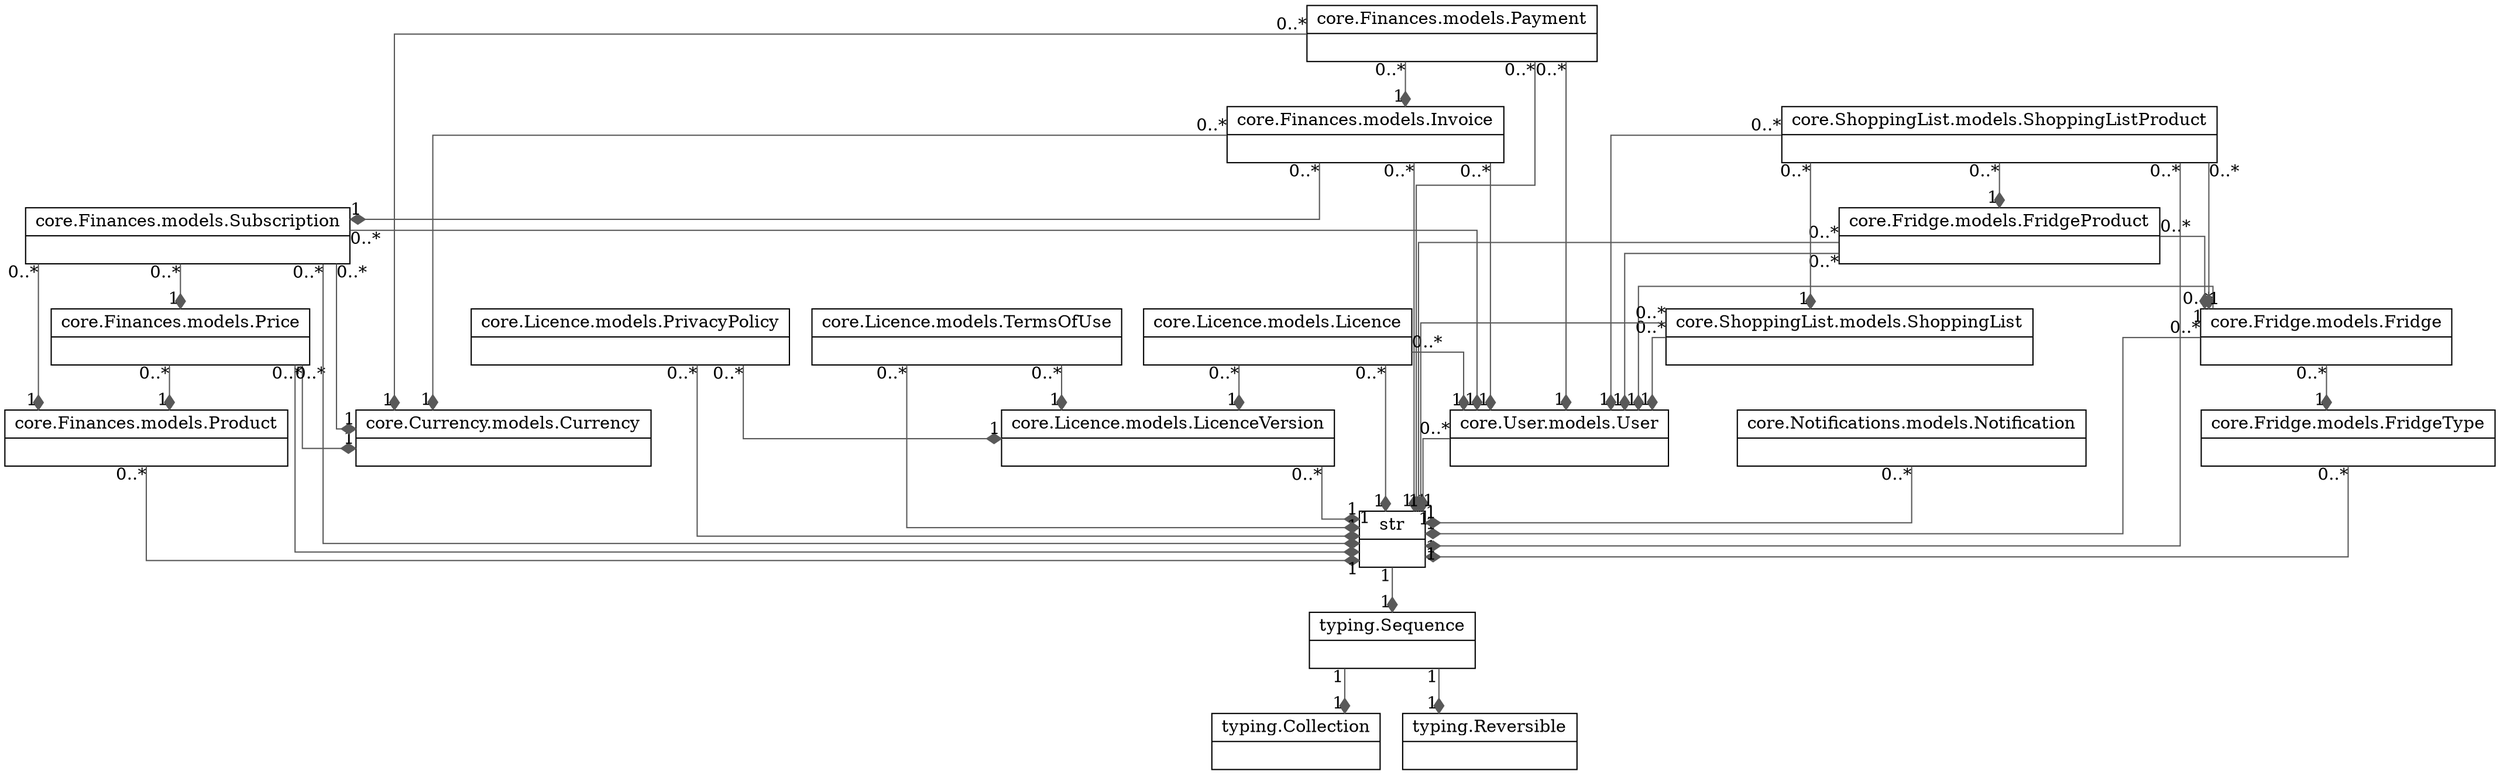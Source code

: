 digraph "#pocket-fridge" {

splines  = ortho;
fontname = "Inconsolata";

node [colorscheme = ylgnbu4];
edge [colorscheme = dark28, dir = both];

"core.Currency.models.Currency"                [shape = record, pos = "-2.771,5.944!"    , label = "{ core.Currency.models.Currency |  }"];
"core.Finances.models.Invoice"                 [shape = record, pos = "3.860,1.694!"     , label = "{ core.Finances.models.Invoice |  }"];
"core.Finances.models.Payment"                 [shape = record, pos = "0.976,0.583!"     , label = "{ core.Finances.models.Payment |  }"];
"core.Finances.models.Price"                   [shape = record, pos = "2.490,4.667!"     , label = "{ core.Finances.models.Price |  }"];
"core.Finances.models.Product"                 [shape = record, pos = "1.340,5.944!"     , label = "{ core.Finances.models.Product |  }"];
"core.Finances.models.Subscription"            [shape = record, pos = "1.318,2.972!"     , label = "{ core.Finances.models.Subscription |  }"];
"core.Fridge.models.Fridge"                    [shape = record, pos = "10.644,2.972!"    , label = "{ core.Fridge.models.Fridge |  }"];
"core.Fridge.models.FridgeProduct"             [shape = record, pos = "10.753,1.694!"    , label = "{ core.Fridge.models.FridgeProduct |  }"];
"core.Fridge.models.FridgeType"                [shape = record, pos = "9.363,5.944!"     , label = "{ core.Fridge.models.FridgeType |  }"];
"core.Licence.models.Licence"                  [shape = record, pos = "19.228,2.972!"    , label = "{ core.Licence.models.Licence |  }"];
"core.Licence.models.LicenceVersion"           [shape = record, pos = "23.047,4.667!"    , label = "{ core.Licence.models.LicenceVersion |  }"];
"core.Licence.models.PrivacyPolicy"            [shape = record, pos = "23.476,2.972!"    , label = "{ core.Licence.models.PrivacyPolicy |  }"];
"core.Licence.models.TermsOfUse"               [shape = record, pos = "27.878,2.972!"    , label = "{ core.Licence.models.TermsOfUse |  }"];
"core.Notifications.models.Notification"       [shape = record, pos = "32.212,5.944!"    , label = "{ core.Notifications.models.Notification |  }"];
"core.ShoppingList.models.ShoppingList"        [shape = record, pos = "14.228,2.972!"    , label = "{ core.ShoppingList.models.ShoppingList |  }"];
"core.ShoppingList.models.ShoppingListProduct" [shape = record, pos = "9.542,0.583!"     , label = "{ core.ShoppingList.models.ShoppingListProduct |  }"];
"core.User.models.User"                        [shape = record, pos = "7.064,4.667!"     , label = "{ core.User.models.User |  }"];
str                                            [shape = record, pos = "15.290,7.056!"    , label = "{ str |  }"];
"typing.Collection"                            [shape = record, pos = "15.814,9.222!"    , label = "{ typing.Collection |  }"];
"typing.Reversible"                            [shape = record, pos = "13.231,9.222!"    , label = "{ typing.Reversible |  }"];
"typing.Sequence"                              [shape = record, pos = "14.547,8.139!"    , label = "{ typing.Sequence |  }"];

"core.Finances.models.Invoice"                 -> "core.Currency.models.Currency"                [color = "#595959", style = solid , arrowtail = none    , arrowhead = diamond , taillabel = "0..*", label = "", headlabel = "1"];
"core.Finances.models.Invoice"                 -> "core.Finances.models.Subscription"            [color = "#595959", style = solid , arrowtail = none    , arrowhead = diamond , taillabel = "0..*", label = "", headlabel = "1"];
"core.Finances.models.Invoice"                 -> "core.User.models.User"                        [color = "#595959", style = solid , arrowtail = none    , arrowhead = diamond , taillabel = "0..*", label = "", headlabel = "1"];
"core.Finances.models.Invoice"                 -> str                                            [color = "#595959", style = solid , arrowtail = none    , arrowhead = diamond , taillabel = "0..*", label = "", headlabel = "1"];
"core.Finances.models.Payment"                 -> "core.Currency.models.Currency"                [color = "#595959", style = solid , arrowtail = none    , arrowhead = diamond , taillabel = "0..*", label = "", headlabel = "1"];
"core.Finances.models.Payment"                 -> "core.Finances.models.Invoice"                 [color = "#595959", style = solid , arrowtail = none    , arrowhead = diamond , taillabel = "0..*", label = "", headlabel = "1"];
"core.Finances.models.Payment"                 -> "core.User.models.User"                        [color = "#595959", style = solid , arrowtail = none    , arrowhead = diamond , taillabel = "0..*", label = "", headlabel = "1"];
"core.Finances.models.Payment"                 -> str                                            [color = "#595959", style = solid , arrowtail = none    , arrowhead = diamond , taillabel = "0..*", label = "", headlabel = "1"];
"core.Finances.models.Price"                   -> "core.Currency.models.Currency"                [color = "#595959", style = solid , arrowtail = none    , arrowhead = diamond , taillabel = "0..*", label = "", headlabel = "1"];
"core.Finances.models.Price"                   -> "core.Finances.models.Product"                 [color = "#595959", style = solid , arrowtail = none    , arrowhead = diamond , taillabel = "0..*", label = "", headlabel = "1"];
"core.Finances.models.Price"                   -> str                                            [color = "#595959", style = solid , arrowtail = none    , arrowhead = diamond , taillabel = "0..*", label = "", headlabel = "1"];
"core.Finances.models.Product"                 -> str                                            [color = "#595959", style = solid , arrowtail = none    , arrowhead = diamond , taillabel = "0..*", label = "", headlabel = "1"];
"core.Finances.models.Subscription"            -> "core.Currency.models.Currency"                [color = "#595959", style = solid , arrowtail = none    , arrowhead = diamond , taillabel = "0..*", label = "", headlabel = "1"];
"core.Finances.models.Subscription"            -> "core.Finances.models.Price"                   [color = "#595959", style = solid , arrowtail = none    , arrowhead = diamond , taillabel = "0..*", label = "", headlabel = "1"];
"core.Finances.models.Subscription"            -> "core.Finances.models.Product"                 [color = "#595959", style = solid , arrowtail = none    , arrowhead = diamond , taillabel = "0..*", label = "", headlabel = "1"];
"core.Finances.models.Subscription"            -> "core.User.models.User"                        [color = "#595959", style = solid , arrowtail = none    , arrowhead = diamond , taillabel = "0..*", label = "", headlabel = "1"];
"core.Finances.models.Subscription"            -> str                                            [color = "#595959", style = solid , arrowtail = none    , arrowhead = diamond , taillabel = "0..*", label = "", headlabel = "1"];
"core.Fridge.models.Fridge"                    -> "core.Fridge.models.FridgeType"                [color = "#595959", style = solid , arrowtail = none    , arrowhead = diamond , taillabel = "0..*", label = "", headlabel = "1"];
"core.Fridge.models.Fridge"                    -> "core.User.models.User"                        [color = "#595959", style = solid , arrowtail = none    , arrowhead = diamond , taillabel = "0..*", label = "", headlabel = "1"];
"core.Fridge.models.Fridge"                    -> str                                            [color = "#595959", style = solid , arrowtail = none    , arrowhead = diamond , taillabel = "0..*", label = "", headlabel = "1"];
"core.Fridge.models.FridgeProduct"             -> "core.Fridge.models.Fridge"                    [color = "#595959", style = solid , arrowtail = none    , arrowhead = diamond , taillabel = "0..*", label = "", headlabel = "1"];
"core.Fridge.models.FridgeProduct"             -> "core.User.models.User"                        [color = "#595959", style = solid , arrowtail = none    , arrowhead = diamond , taillabel = "0..*", label = "", headlabel = "1"];
"core.Fridge.models.FridgeProduct"             -> str                                            [color = "#595959", style = solid , arrowtail = none    , arrowhead = diamond , taillabel = "0..*", label = "", headlabel = "1"];
"core.Fridge.models.FridgeType"                -> str                                            [color = "#595959", style = solid , arrowtail = none    , arrowhead = diamond , taillabel = "0..*", label = "", headlabel = "1"];
"core.Licence.models.Licence"                  -> "core.Licence.models.LicenceVersion"           [color = "#595959", style = solid , arrowtail = none    , arrowhead = diamond , taillabel = "0..*", label = "", headlabel = "1"];
"core.Licence.models.Licence"                  -> "core.User.models.User"                        [color = "#595959", style = solid , arrowtail = none    , arrowhead = diamond , taillabel = "0..*", label = "", headlabel = "1"];
"core.Licence.models.Licence"                  -> str                                            [color = "#595959", style = solid , arrowtail = none    , arrowhead = diamond , taillabel = "0..*", label = "", headlabel = "1"];
"core.Licence.models.LicenceVersion"           -> str                                            [color = "#595959", style = solid , arrowtail = none    , arrowhead = diamond , taillabel = "0..*", label = "", headlabel = "1"];
"core.Licence.models.PrivacyPolicy"            -> "core.Licence.models.LicenceVersion"           [color = "#595959", style = solid , arrowtail = none    , arrowhead = diamond , taillabel = "0..*", label = "", headlabel = "1"];
"core.Licence.models.PrivacyPolicy"            -> str                                            [color = "#595959", style = solid , arrowtail = none    , arrowhead = diamond , taillabel = "0..*", label = "", headlabel = "1"];
"core.Licence.models.TermsOfUse"               -> "core.Licence.models.LicenceVersion"           [color = "#595959", style = solid , arrowtail = none    , arrowhead = diamond , taillabel = "0..*", label = "", headlabel = "1"];
"core.Licence.models.TermsOfUse"               -> str                                            [color = "#595959", style = solid , arrowtail = none    , arrowhead = diamond , taillabel = "0..*", label = "", headlabel = "1"];
"core.Notifications.models.Notification"       -> str                                            [color = "#595959", style = solid , arrowtail = none    , arrowhead = diamond , taillabel = "0..*", label = "", headlabel = "1"];
"core.ShoppingList.models.ShoppingList"        -> "core.User.models.User"                        [color = "#595959", style = solid , arrowtail = none    , arrowhead = diamond , taillabel = "0..*", label = "", headlabel = "1"];
"core.ShoppingList.models.ShoppingList"        -> str                                            [color = "#595959", style = solid , arrowtail = none    , arrowhead = diamond , taillabel = "0..*", label = "", headlabel = "1"];
"core.ShoppingList.models.ShoppingListProduct" -> "core.Fridge.models.Fridge"                    [color = "#595959", style = solid , arrowtail = none    , arrowhead = diamond , taillabel = "0..*", label = "", headlabel = "1"];
"core.ShoppingList.models.ShoppingListProduct" -> "core.Fridge.models.FridgeProduct"             [color = "#595959", style = solid , arrowtail = none    , arrowhead = diamond , taillabel = "0..*", label = "", headlabel = "1"];
"core.ShoppingList.models.ShoppingListProduct" -> "core.ShoppingList.models.ShoppingList"        [color = "#595959", style = solid , arrowtail = none    , arrowhead = diamond , taillabel = "0..*", label = "", headlabel = "1"];
"core.ShoppingList.models.ShoppingListProduct" -> "core.User.models.User"                        [color = "#595959", style = solid , arrowtail = none    , arrowhead = diamond , taillabel = "0..*", label = "", headlabel = "1"];
"core.ShoppingList.models.ShoppingListProduct" -> str                                            [color = "#595959", style = solid , arrowtail = none    , arrowhead = diamond , taillabel = "0..*", label = "", headlabel = "1"];
"core.User.models.User"                        -> str                                            [color = "#595959", style = solid , arrowtail = none    , arrowhead = diamond , taillabel = "0..*", label = "", headlabel = "1"];
str                                            -> "typing.Sequence"                              [color = "#595959", style = solid , arrowtail = none    , arrowhead = diamond , taillabel = "1", label = "", headlabel = "1"];
"typing.Sequence"                              -> "typing.Collection"                            [color = "#595959", style = solid , arrowtail = none    , arrowhead = diamond , taillabel = "1", label = "", headlabel = "1"];
"typing.Sequence"                              -> "typing.Reversible"                            [color = "#595959", style = solid , arrowtail = none    , arrowhead = diamond , taillabel = "1", label = "", headlabel = "1"];

}
